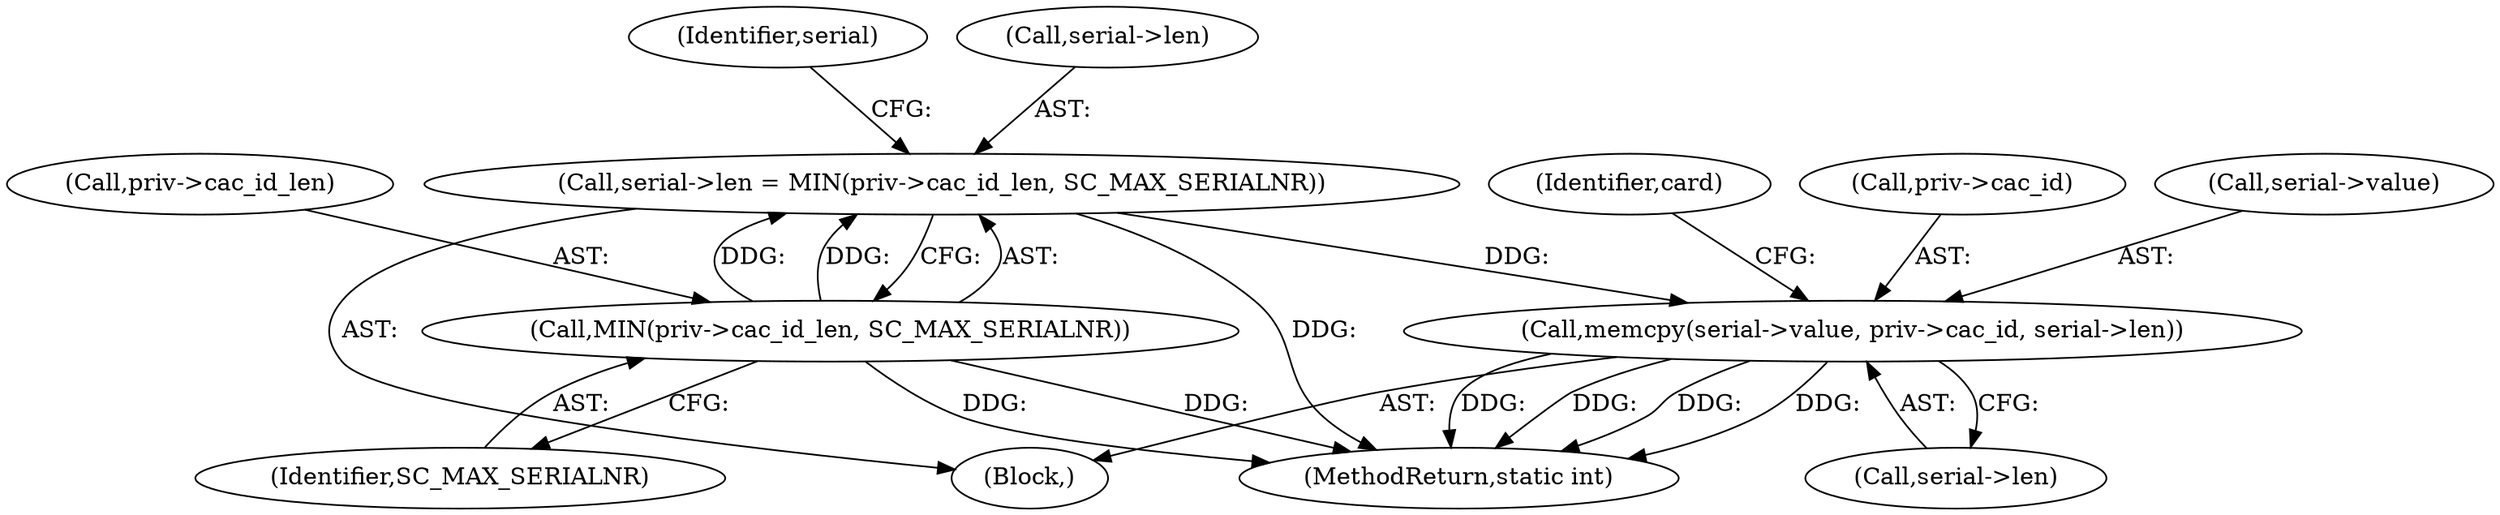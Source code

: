digraph "0_OpenSC_360e95d45ac4123255a4c796db96337f332160ad#diff-d643a0fa169471dbf2912f4866dc49c5@API" {
"1000147" [label="(Call,memcpy(serial->value, priv->cac_id, serial->len))"];
"1000138" [label="(Call,serial->len = MIN(priv->cac_id_len, SC_MAX_SERIALNR))"];
"1000142" [label="(Call,MIN(priv->cac_id_len, SC_MAX_SERIALNR))"];
"1000149" [label="(Identifier,serial)"];
"1000143" [label="(Call,priv->cac_id_len)"];
"1000154" [label="(Call,serial->len)"];
"1000138" [label="(Call,serial->len = MIN(priv->cac_id_len, SC_MAX_SERIALNR))"];
"1000137" [label="(Block,)"];
"1000147" [label="(Call,memcpy(serial->value, priv->cac_id, serial->len))"];
"1000159" [label="(Identifier,card)"];
"1000142" [label="(Call,MIN(priv->cac_id_len, SC_MAX_SERIALNR))"];
"1000146" [label="(Identifier,SC_MAX_SERIALNR)"];
"1000139" [label="(Call,serial->len)"];
"1000151" [label="(Call,priv->cac_id)"];
"1000169" [label="(MethodReturn,static int)"];
"1000148" [label="(Call,serial->value)"];
"1000147" -> "1000137"  [label="AST: "];
"1000147" -> "1000154"  [label="CFG: "];
"1000148" -> "1000147"  [label="AST: "];
"1000151" -> "1000147"  [label="AST: "];
"1000154" -> "1000147"  [label="AST: "];
"1000159" -> "1000147"  [label="CFG: "];
"1000147" -> "1000169"  [label="DDG: "];
"1000147" -> "1000169"  [label="DDG: "];
"1000147" -> "1000169"  [label="DDG: "];
"1000147" -> "1000169"  [label="DDG: "];
"1000138" -> "1000147"  [label="DDG: "];
"1000138" -> "1000137"  [label="AST: "];
"1000138" -> "1000142"  [label="CFG: "];
"1000139" -> "1000138"  [label="AST: "];
"1000142" -> "1000138"  [label="AST: "];
"1000149" -> "1000138"  [label="CFG: "];
"1000138" -> "1000169"  [label="DDG: "];
"1000142" -> "1000138"  [label="DDG: "];
"1000142" -> "1000138"  [label="DDG: "];
"1000142" -> "1000146"  [label="CFG: "];
"1000143" -> "1000142"  [label="AST: "];
"1000146" -> "1000142"  [label="AST: "];
"1000142" -> "1000169"  [label="DDG: "];
"1000142" -> "1000169"  [label="DDG: "];
}
